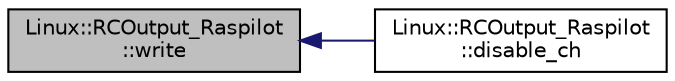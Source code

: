 digraph "Linux::RCOutput_Raspilot::write"
{
 // INTERACTIVE_SVG=YES
  edge [fontname="Helvetica",fontsize="10",labelfontname="Helvetica",labelfontsize="10"];
  node [fontname="Helvetica",fontsize="10",shape=record];
  rankdir="LR";
  Node1 [label="Linux::RCOutput_Raspilot\l::write",height=0.2,width=0.4,color="black", fillcolor="grey75", style="filled", fontcolor="black"];
  Node1 -> Node2 [dir="back",color="midnightblue",fontsize="10",style="solid",fontname="Helvetica"];
  Node2 [label="Linux::RCOutput_Raspilot\l::disable_ch",height=0.2,width=0.4,color="black", fillcolor="white", style="filled",URL="$classLinux_1_1RCOutput__Raspilot.html#a53e897acfc67277905951d931eff101c"];
}
